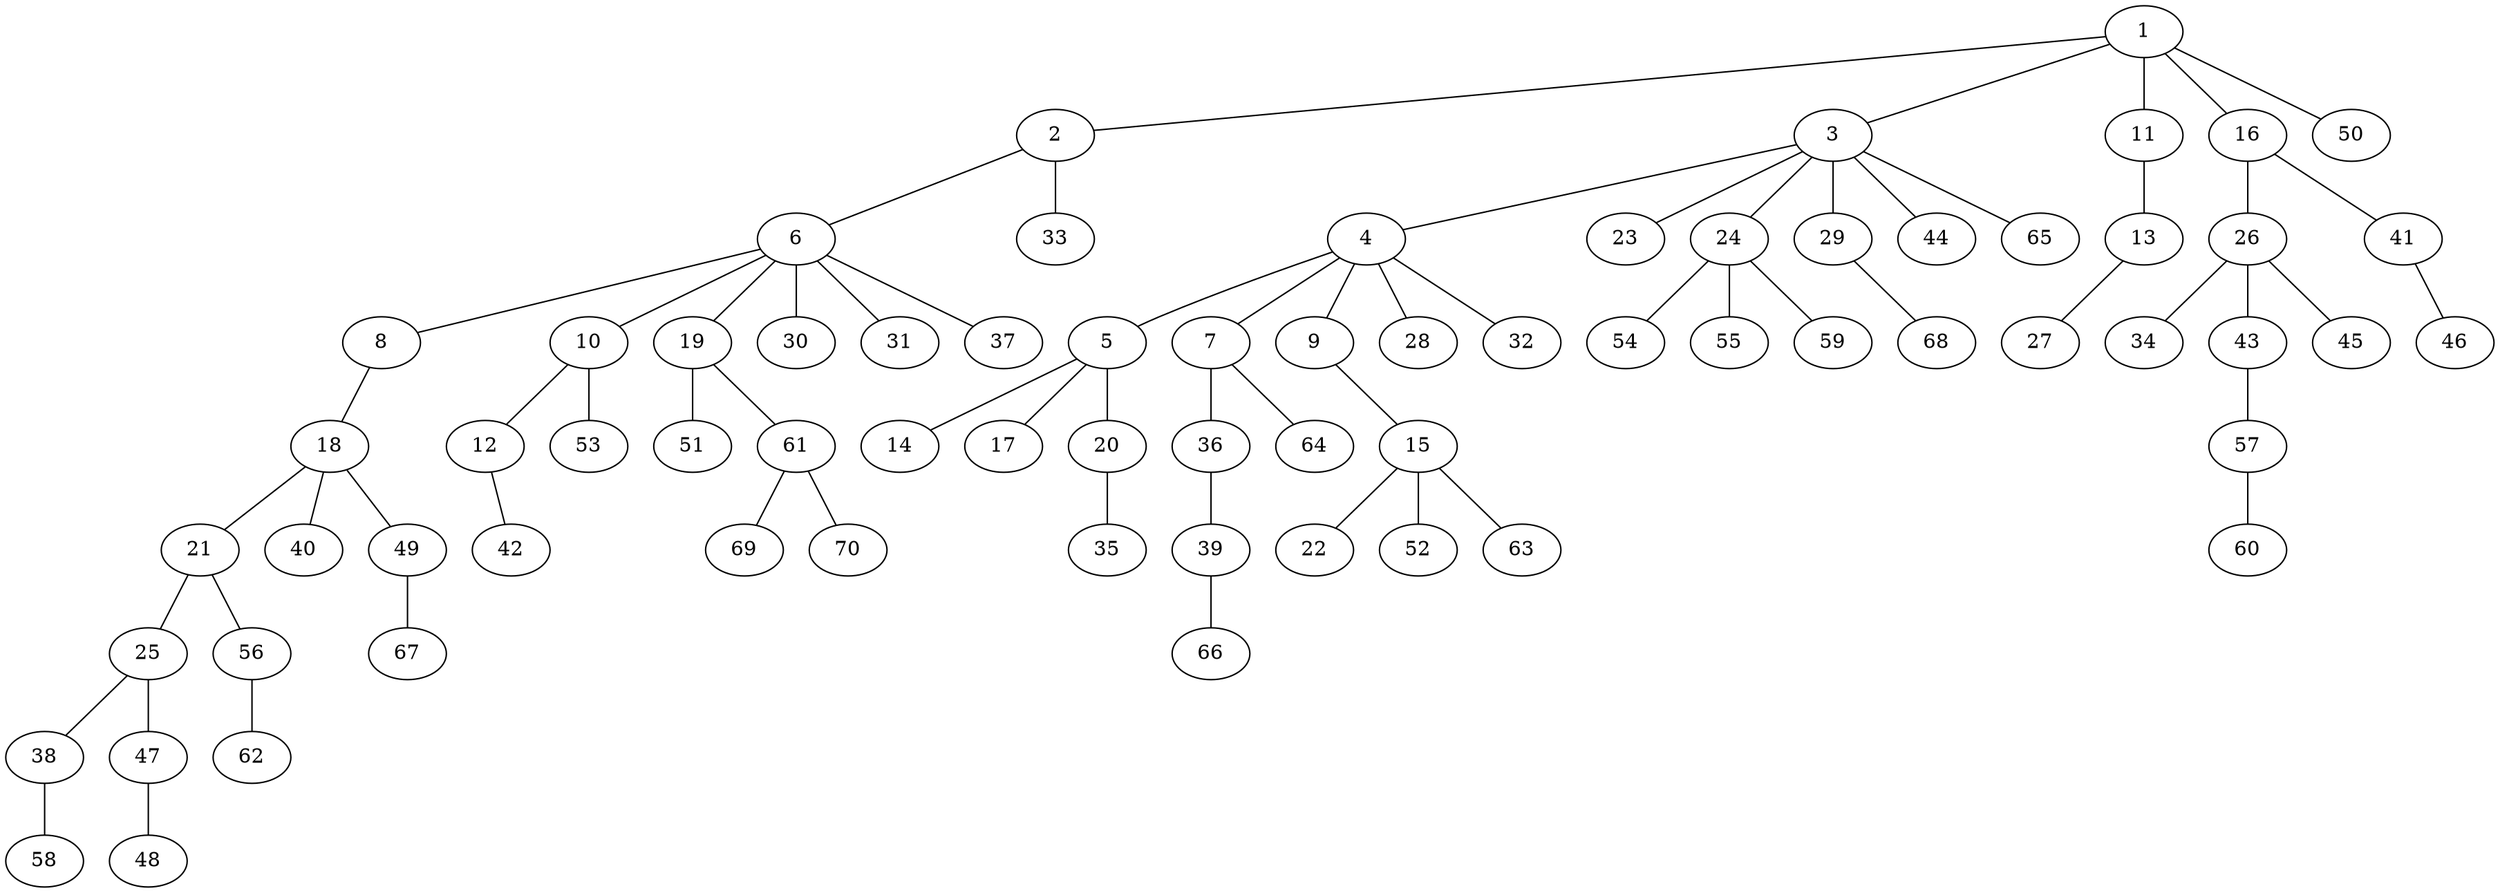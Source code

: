 graph graphname {1--2
1--3
1--11
1--16
1--50
2--6
2--33
3--4
3--23
3--24
3--29
3--44
3--65
4--5
4--7
4--9
4--28
4--32
5--14
5--17
5--20
6--8
6--10
6--19
6--30
6--31
6--37
7--36
7--64
8--18
9--15
10--12
10--53
11--13
12--42
13--27
15--22
15--52
15--63
16--26
16--41
18--21
18--40
18--49
19--51
19--61
20--35
21--25
21--56
24--54
24--55
24--59
25--38
25--47
26--34
26--43
26--45
29--68
36--39
38--58
39--66
41--46
43--57
47--48
49--67
56--62
57--60
61--69
61--70
}
